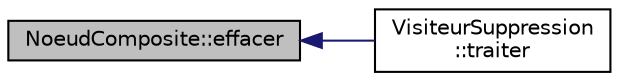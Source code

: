 digraph "NoeudComposite::effacer"
{
  edge [fontname="Helvetica",fontsize="10",labelfontname="Helvetica",labelfontsize="10"];
  node [fontname="Helvetica",fontsize="10",shape=record];
  rankdir="LR";
  Node1 [label="NoeudComposite::effacer",height=0.2,width=0.4,color="black", fillcolor="grey75", style="filled", fontcolor="black"];
  Node1 -> Node2 [dir="back",color="midnightblue",fontsize="10",style="solid",fontname="Helvetica"];
  Node2 [label="VisiteurSuppression\l::traiter",height=0.2,width=0.4,color="black", fillcolor="white", style="filled",URL="$d7/df6/class_visiteur_suppression.html#acd2cfec9d560399faa5af023762193cf"];
}
